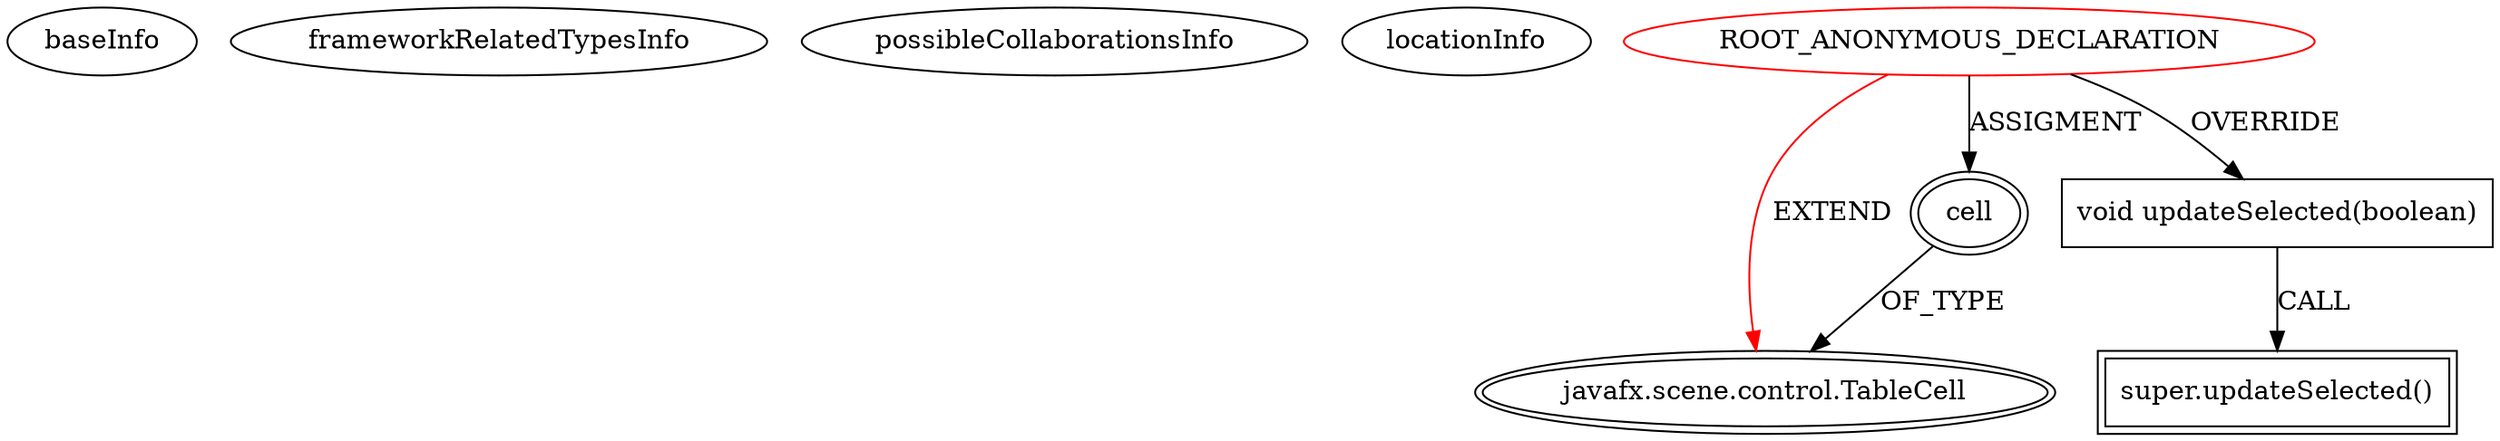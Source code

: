 digraph {
baseInfo[graphId=2519,category="extension_graph",isAnonymous=true,possibleRelation=false]
frameworkRelatedTypesInfo[0="javafx.scene.control.TableCell"]
possibleCollaborationsInfo[]
locationInfo[projectName="djapal-sfvchecker",filePath="/djapal-sfvchecker/sfvchecker-master/src/gr/djapal/sfv/custom/SFVCellFactory.java",contextSignature="javafx.scene.control.TableCell call(javafx.scene.control.TableColumn)",graphId="2519"]
0[label="ROOT_ANONYMOUS_DECLARATION",vertexType="ROOT_ANONYMOUS_DECLARATION",isFrameworkType=false,color=red]
1[label="javafx.scene.control.TableCell",vertexType="FRAMEWORK_CLASS_TYPE",isFrameworkType=true,peripheries=2]
2[label="cell",vertexType="OUTSIDE_VARIABLE_EXPRESION",isFrameworkType=true,peripheries=2]
4[label="void updateSelected(boolean)",vertexType="OVERRIDING_METHOD_DECLARATION",isFrameworkType=false,shape=box]
5[label="super.updateSelected()",vertexType="SUPER_CALL",isFrameworkType=true,peripheries=2,shape=box]
0->1[label="EXTEND",color=red]
0->2[label="ASSIGMENT"]
2->1[label="OF_TYPE"]
0->4[label="OVERRIDE"]
4->5[label="CALL"]
}
